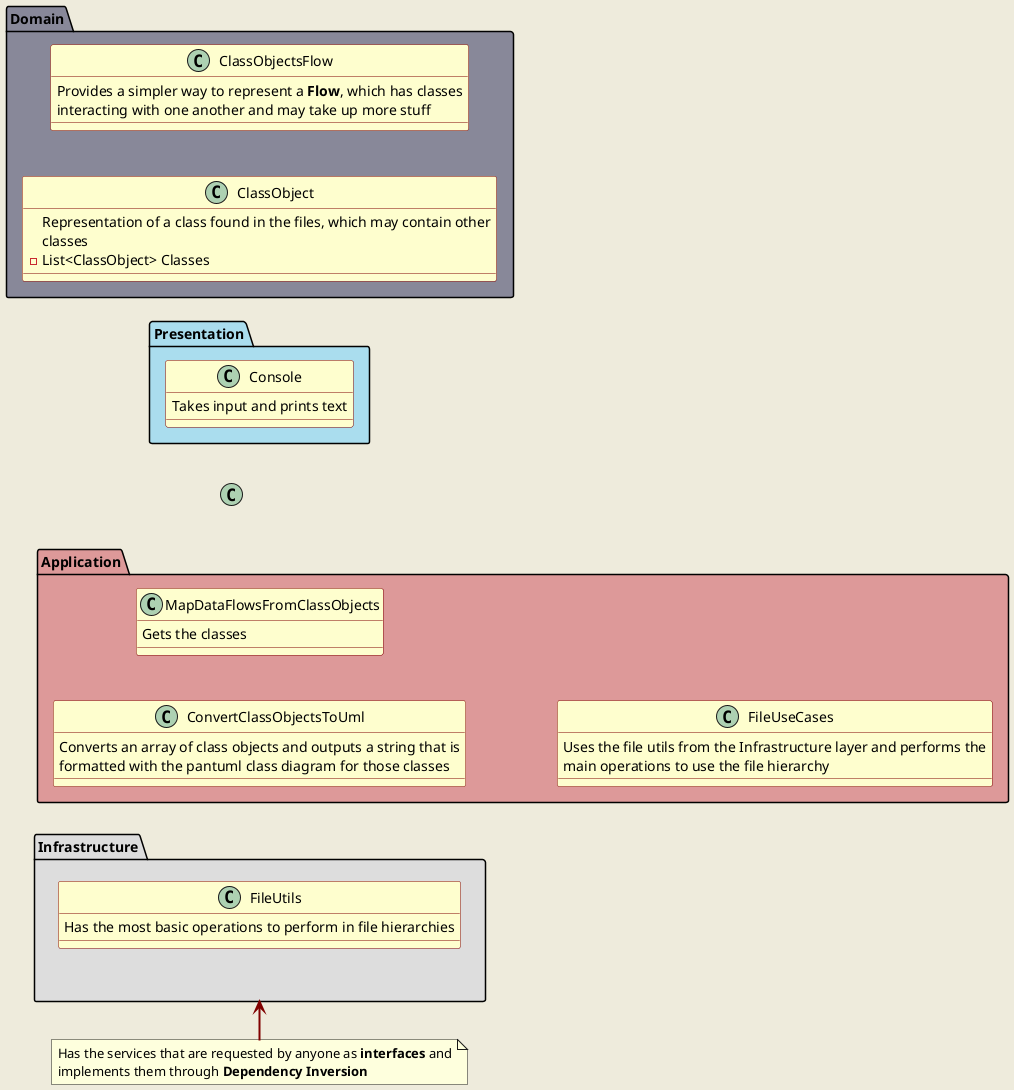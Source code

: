 @startuml

'skinparam componentStyle uml1
'skinparam linetype polyline
'skinparam linetype ortho
skinparam Nodesep 45
'skinparam Ranksep 45
'top to bottom direction
left to right direction
skinparam wrapWidth 450
Skinparam backgroundColor #EEEBDC
skinparam class {
ArrowColor Maroon
BorderColor Maroon
BackgroundColor  #fefece
ArrowThickness 2
}

'//===========================  Layout object, invisible object to maipualte the position of other objects
skinparam class<<Layout>> {
  borderColor Transparent
  backgroundColor Transparent
  fontColor Transparent
  stereotypeFontColor Transparent
}
class layouter <<Layout>>
'//====

package Presentation #ade
{
  class Console
  {
    Takes input and prints text

  }
}


package Infrastructure #ddd 
{
  class FileUtils
  {
    Has the most basic operations to perform in file hierarchies
  }
}
note as infLayerNote
  Has the services that are requested by anyone as **interfaces** and implements them through **Dependency Inversion**
  end note
  infLayerNote -> Infrastructure


package Application #d99
{
  'TODO: Rethink if this is a good way to manipulate a **Flow** 
  class ConvertClassObjectsToUml
  {
    Converts an array of class objects and outputs a string that is formatted with the pantuml class diagram for those classes
  }

  class MapDataFlowsFromClassObjects
  {
    Gets the classes 
  }

  class FileUseCases
  {
    Uses the file utils from the Infrastructure layer and performs the main operations to use the file hierarchy
  }
}
package Domain #889
{
  'TODO: Rethink as  just **Flow** instead of this name
  class ClassObjectsFlow
  {
    Provides a simpler way to represent a **Flow**, which has classes interacting with one another and may take up more stuff
  }

  class ClassObject
  {
    Representation of a class found in the files, which may contain other classes
    -List<ClassObject> Classes 
  }
}

@enduml